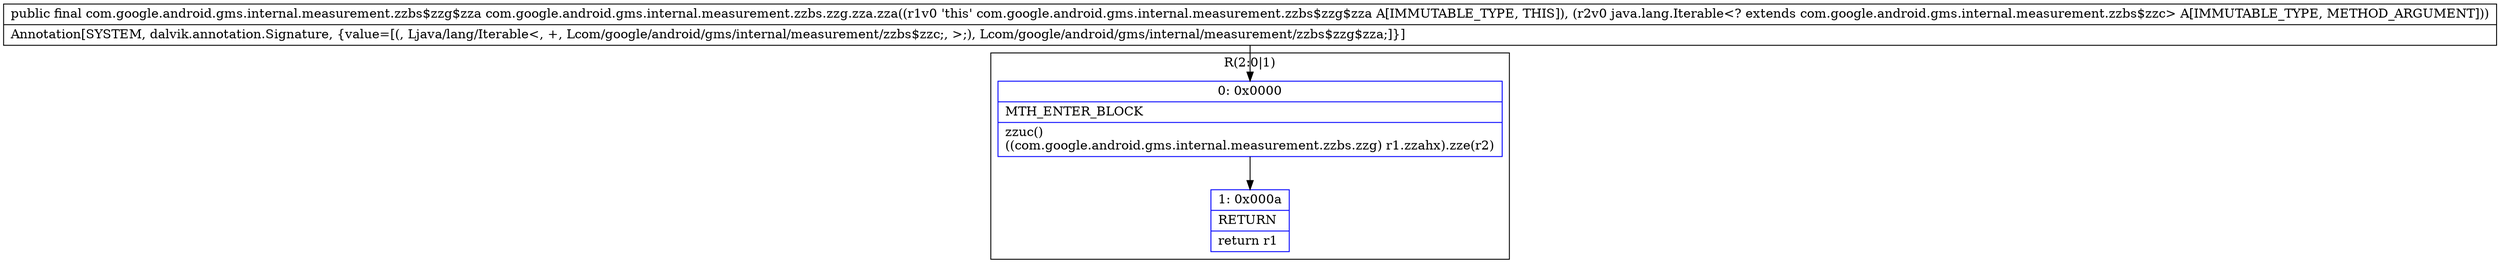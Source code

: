 digraph "CFG forcom.google.android.gms.internal.measurement.zzbs.zzg.zza.zza(Ljava\/lang\/Iterable;)Lcom\/google\/android\/gms\/internal\/measurement\/zzbs$zzg$zza;" {
subgraph cluster_Region_1419918840 {
label = "R(2:0|1)";
node [shape=record,color=blue];
Node_0 [shape=record,label="{0\:\ 0x0000|MTH_ENTER_BLOCK\l|zzuc()\l((com.google.android.gms.internal.measurement.zzbs.zzg) r1.zzahx).zze(r2)\l}"];
Node_1 [shape=record,label="{1\:\ 0x000a|RETURN\l|return r1\l}"];
}
MethodNode[shape=record,label="{public final com.google.android.gms.internal.measurement.zzbs$zzg$zza com.google.android.gms.internal.measurement.zzbs.zzg.zza.zza((r1v0 'this' com.google.android.gms.internal.measurement.zzbs$zzg$zza A[IMMUTABLE_TYPE, THIS]), (r2v0 java.lang.Iterable\<? extends com.google.android.gms.internal.measurement.zzbs$zzc\> A[IMMUTABLE_TYPE, METHOD_ARGUMENT]))  | Annotation[SYSTEM, dalvik.annotation.Signature, \{value=[(, Ljava\/lang\/Iterable\<, +, Lcom\/google\/android\/gms\/internal\/measurement\/zzbs$zzc;, \>;), Lcom\/google\/android\/gms\/internal\/measurement\/zzbs$zzg$zza;]\}]\l}"];
MethodNode -> Node_0;
Node_0 -> Node_1;
}

